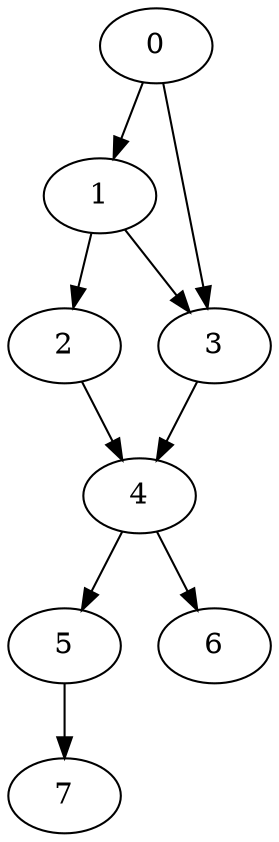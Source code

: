 digraph {
	0
	1
	2
	3
	4
	5
	6
	7
	4 -> 5
	4 -> 6
	5 -> 7
	0 -> 1
	1 -> 2
	0 -> 3
	1 -> 3
	2 -> 4
	3 -> 4
}
